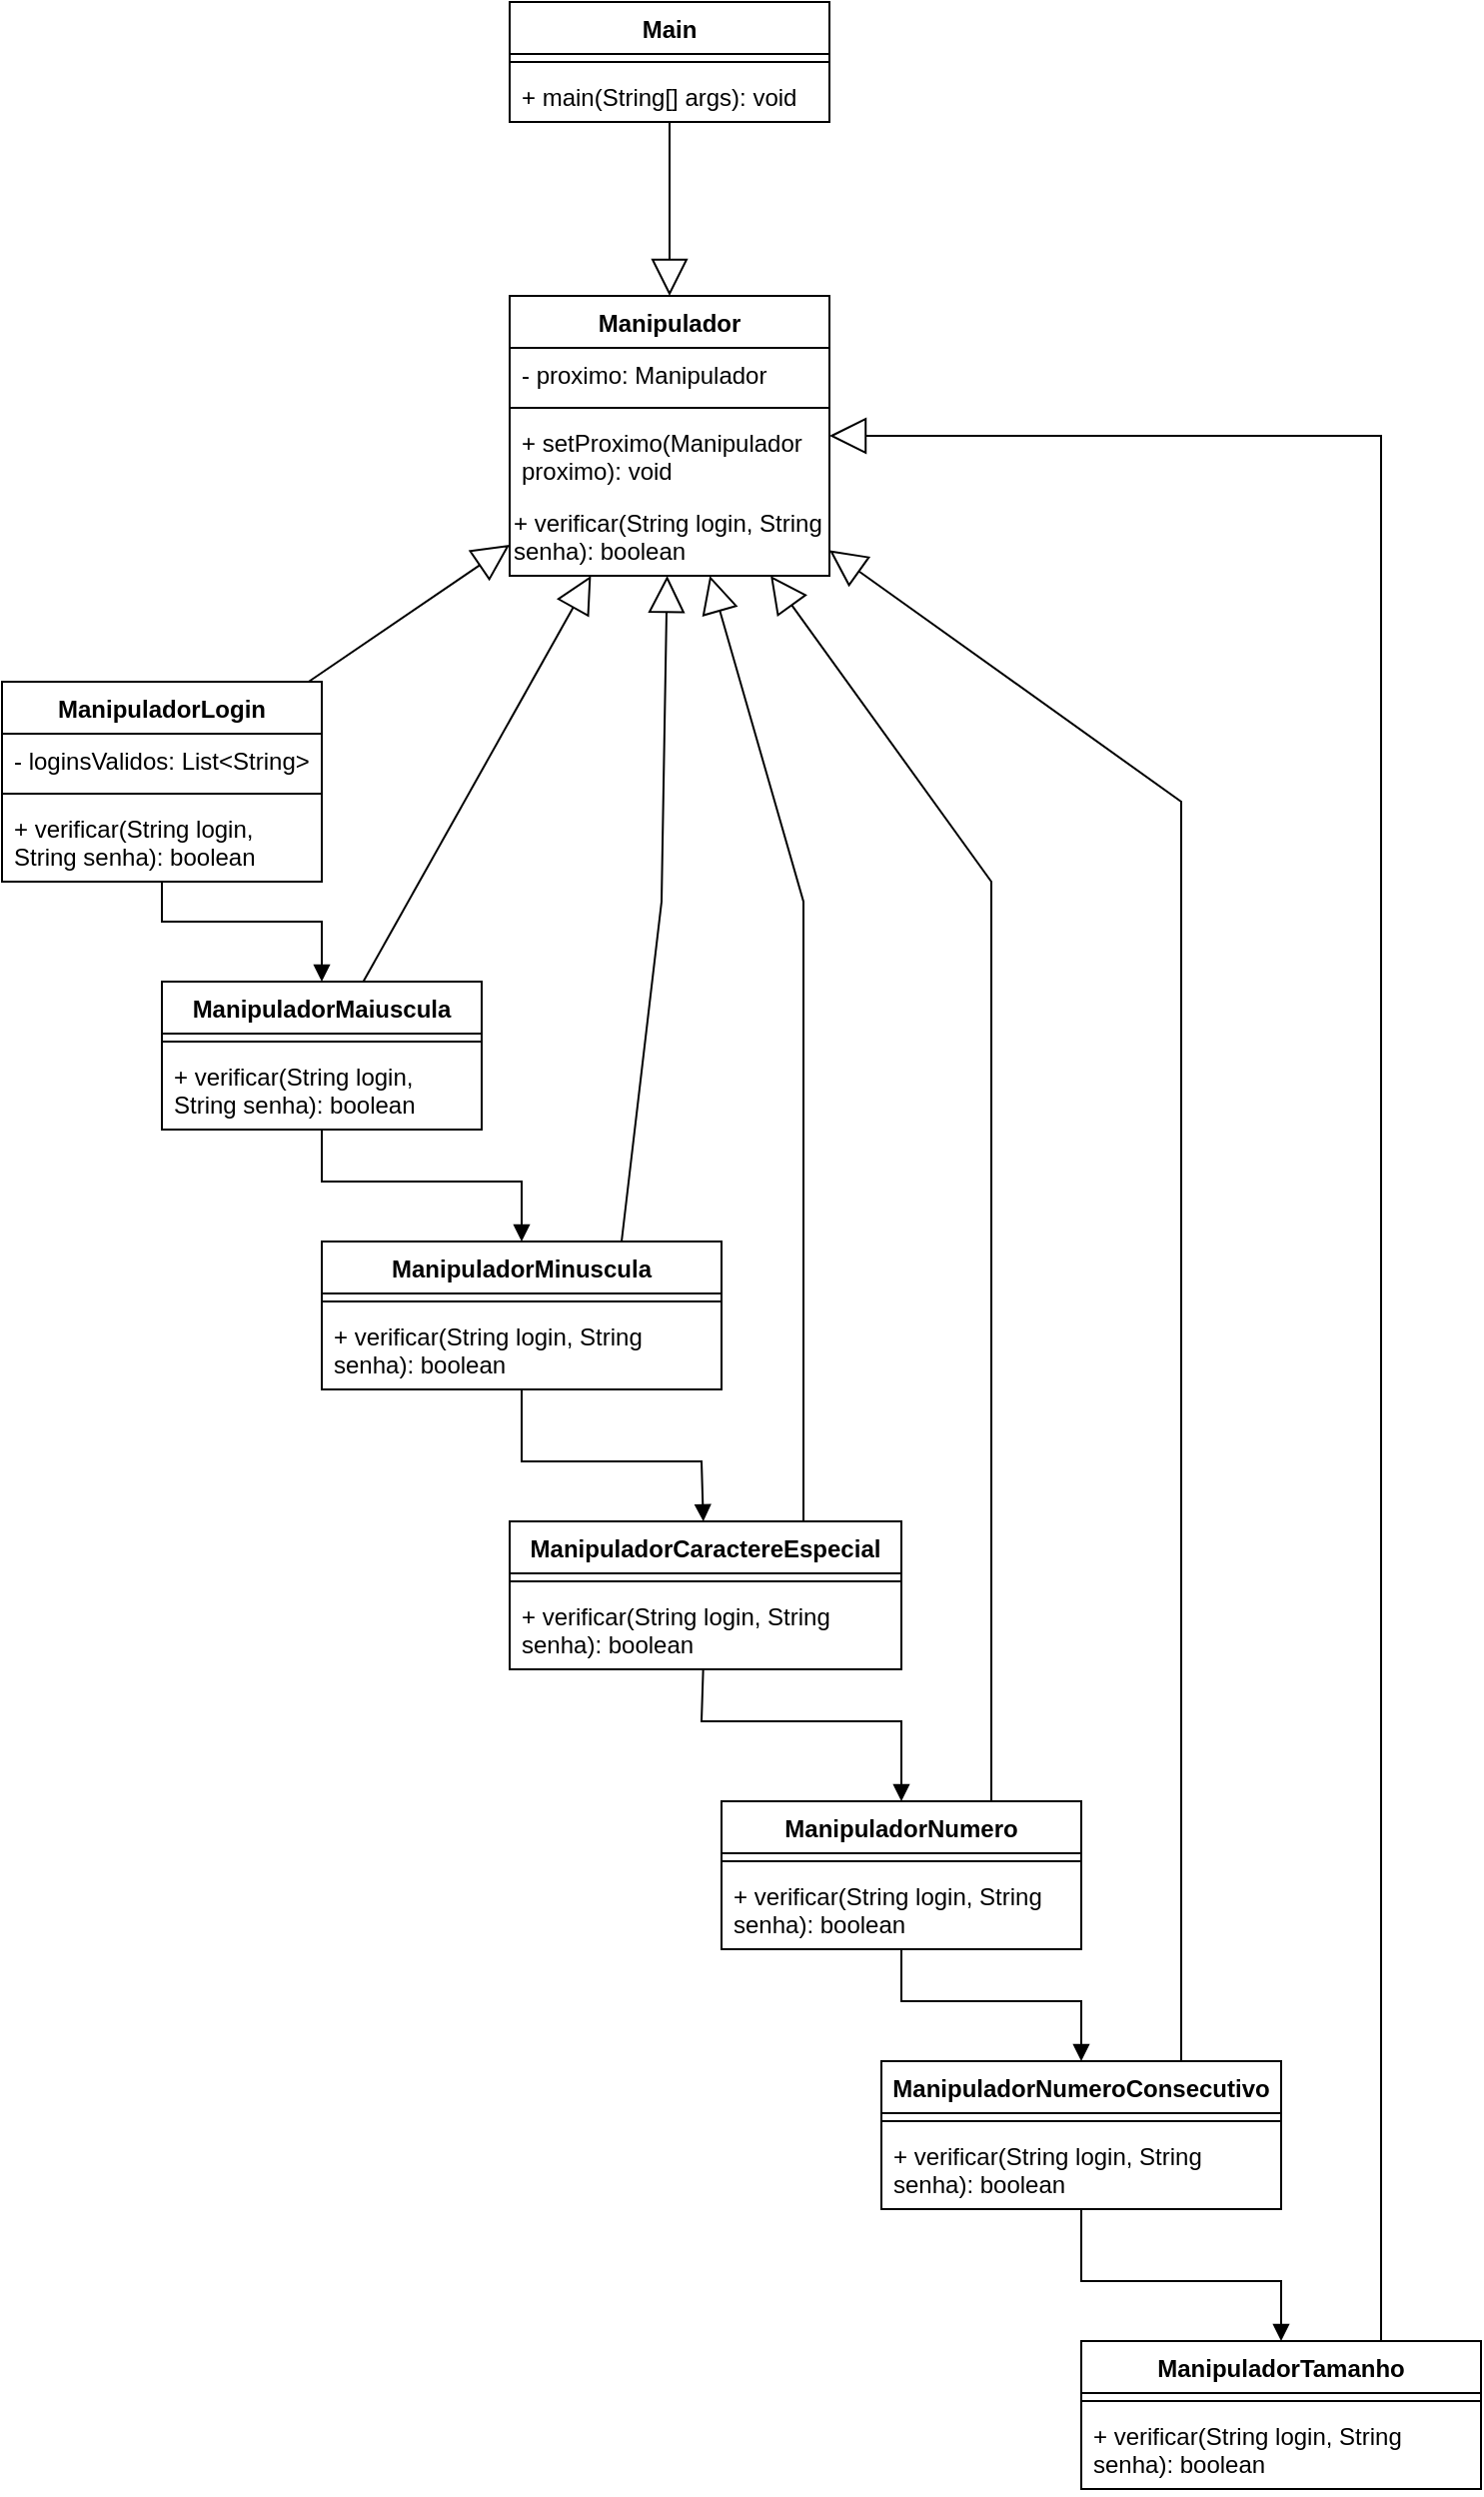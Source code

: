 <mxfile version="24.2.5" type="device">
  <diagram name="Página-1" id="qH0CEB1lJZBk8EV9EmJM">
    <mxGraphModel dx="1242" dy="535" grid="1" gridSize="10" guides="1" tooltips="1" connect="1" arrows="1" fold="1" page="1" pageScale="1" pageWidth="827" pageHeight="1169" math="0" shadow="0">
      <root>
        <mxCell id="0" />
        <mxCell id="1" parent="0" />
        <mxCell id="N2yYSC4OEmxXG6KfeuNP-5" value="Main                   " style="swimlane;fontStyle=1;align=center;verticalAlign=top;childLayout=stackLayout;horizontal=1;startSize=26;horizontalStack=0;resizeParent=1;resizeParentMax=0;resizeLast=0;collapsible=1;marginBottom=0;whiteSpace=wrap;html=1;" vertex="1" parent="1">
          <mxGeometry x="334" y="40" width="160" height="60" as="geometry" />
        </mxCell>
        <mxCell id="N2yYSC4OEmxXG6KfeuNP-7" value="" style="line;strokeWidth=1;fillColor=none;align=left;verticalAlign=middle;spacingTop=-1;spacingLeft=3;spacingRight=3;rotatable=0;labelPosition=right;points=[];portConstraint=eastwest;strokeColor=inherit;" vertex="1" parent="N2yYSC4OEmxXG6KfeuNP-5">
          <mxGeometry y="26" width="160" height="8" as="geometry" />
        </mxCell>
        <mxCell id="N2yYSC4OEmxXG6KfeuNP-8" value="&lt;span class=&quot;hljs-operator&quot;&gt;+&lt;/span&gt; main(String[] args): void&amp;nbsp;" style="text;strokeColor=none;fillColor=none;align=left;verticalAlign=top;spacingLeft=4;spacingRight=4;overflow=hidden;rotatable=0;points=[[0,0.5],[1,0.5]];portConstraint=eastwest;whiteSpace=wrap;html=1;" vertex="1" parent="N2yYSC4OEmxXG6KfeuNP-5">
          <mxGeometry y="34" width="160" height="26" as="geometry" />
        </mxCell>
        <mxCell id="N2yYSC4OEmxXG6KfeuNP-9" value="Manipulador               " style="swimlane;fontStyle=1;align=center;verticalAlign=top;childLayout=stackLayout;horizontal=1;startSize=26;horizontalStack=0;resizeParent=1;resizeParentMax=0;resizeLast=0;collapsible=1;marginBottom=0;whiteSpace=wrap;html=1;" vertex="1" parent="1">
          <mxGeometry x="334" y="187" width="160" height="140" as="geometry" />
        </mxCell>
        <mxCell id="N2yYSC4OEmxXG6KfeuNP-10" value="&lt;span class=&quot;hljs-operator&quot;&gt;-&lt;/span&gt; proximo: Manipulador&amp;nbsp;" style="text;strokeColor=none;fillColor=none;align=left;verticalAlign=top;spacingLeft=4;spacingRight=4;overflow=hidden;rotatable=0;points=[[0,0.5],[1,0.5]];portConstraint=eastwest;whiteSpace=wrap;html=1;" vertex="1" parent="N2yYSC4OEmxXG6KfeuNP-9">
          <mxGeometry y="26" width="160" height="26" as="geometry" />
        </mxCell>
        <mxCell id="N2yYSC4OEmxXG6KfeuNP-11" value="" style="line;strokeWidth=1;fillColor=none;align=left;verticalAlign=middle;spacingTop=-1;spacingLeft=3;spacingRight=3;rotatable=0;labelPosition=right;points=[];portConstraint=eastwest;strokeColor=inherit;" vertex="1" parent="N2yYSC4OEmxXG6KfeuNP-9">
          <mxGeometry y="52" width="160" height="8" as="geometry" />
        </mxCell>
        <mxCell id="N2yYSC4OEmxXG6KfeuNP-12" value="&lt;span class=&quot;hljs-operator&quot;&gt;+&lt;/span&gt; setProximo(Manipulador proximo): void" style="text;strokeColor=none;fillColor=none;align=left;verticalAlign=top;spacingLeft=4;spacingRight=4;overflow=hidden;rotatable=0;points=[[0,0.5],[1,0.5]];portConstraint=eastwest;whiteSpace=wrap;html=1;" vertex="1" parent="N2yYSC4OEmxXG6KfeuNP-9">
          <mxGeometry y="60" width="160" height="40" as="geometry" />
        </mxCell>
        <mxCell id="N2yYSC4OEmxXG6KfeuNP-13" value="&lt;span class=&quot;hljs-operator&quot;&gt;+&lt;/span&gt; verificar(String login, String senha): &lt;span class=&quot;hljs-type&quot;&gt;boolean&lt;/span&gt;" style="text;whiteSpace=wrap;html=1;" vertex="1" parent="N2yYSC4OEmxXG6KfeuNP-9">
          <mxGeometry y="100" width="160" height="40" as="geometry" />
        </mxCell>
        <mxCell id="N2yYSC4OEmxXG6KfeuNP-14" value="ManipuladorLogin              " style="swimlane;fontStyle=1;align=center;verticalAlign=top;childLayout=stackLayout;horizontal=1;startSize=26;horizontalStack=0;resizeParent=1;resizeParentMax=0;resizeLast=0;collapsible=1;marginBottom=0;whiteSpace=wrap;html=1;" vertex="1" parent="1">
          <mxGeometry x="80" y="380" width="160" height="100" as="geometry" />
        </mxCell>
        <mxCell id="N2yYSC4OEmxXG6KfeuNP-15" value="&lt;span class=&quot;hljs-operator&quot;&gt;-&lt;/span&gt; loginsValidos: List&lt;span class=&quot;hljs-operator&quot;&gt;&amp;lt;&lt;/span&gt;String&lt;span class=&quot;hljs-operator&quot;&gt;&amp;gt;&lt;/span&gt;" style="text;strokeColor=none;fillColor=none;align=left;verticalAlign=top;spacingLeft=4;spacingRight=4;overflow=hidden;rotatable=0;points=[[0,0.5],[1,0.5]];portConstraint=eastwest;whiteSpace=wrap;html=1;" vertex="1" parent="N2yYSC4OEmxXG6KfeuNP-14">
          <mxGeometry y="26" width="160" height="26" as="geometry" />
        </mxCell>
        <mxCell id="N2yYSC4OEmxXG6KfeuNP-16" value="" style="line;strokeWidth=1;fillColor=none;align=left;verticalAlign=middle;spacingTop=-1;spacingLeft=3;spacingRight=3;rotatable=0;labelPosition=right;points=[];portConstraint=eastwest;strokeColor=inherit;" vertex="1" parent="N2yYSC4OEmxXG6KfeuNP-14">
          <mxGeometry y="52" width="160" height="8" as="geometry" />
        </mxCell>
        <mxCell id="N2yYSC4OEmxXG6KfeuNP-17" value="&lt;span class=&quot;hljs-operator&quot;&gt;+&lt;/span&gt; verificar(String login, String senha): &lt;span class=&quot;hljs-type&quot;&gt;boolean&lt;/span&gt;" style="text;strokeColor=none;fillColor=none;align=left;verticalAlign=top;spacingLeft=4;spacingRight=4;overflow=hidden;rotatable=0;points=[[0,0.5],[1,0.5]];portConstraint=eastwest;whiteSpace=wrap;html=1;" vertex="1" parent="N2yYSC4OEmxXG6KfeuNP-14">
          <mxGeometry y="60" width="160" height="40" as="geometry" />
        </mxCell>
        <mxCell id="N2yYSC4OEmxXG6KfeuNP-18" value="ManipuladorMaiuscula" style="swimlane;fontStyle=1;align=center;verticalAlign=top;childLayout=stackLayout;horizontal=1;startSize=26;horizontalStack=0;resizeParent=1;resizeParentMax=0;resizeLast=0;collapsible=1;marginBottom=0;whiteSpace=wrap;html=1;" vertex="1" parent="1">
          <mxGeometry x="160" y="530" width="160" height="74" as="geometry" />
        </mxCell>
        <mxCell id="N2yYSC4OEmxXG6KfeuNP-20" value="" style="line;strokeWidth=1;fillColor=none;align=left;verticalAlign=middle;spacingTop=-1;spacingLeft=3;spacingRight=3;rotatable=0;labelPosition=right;points=[];portConstraint=eastwest;strokeColor=inherit;" vertex="1" parent="N2yYSC4OEmxXG6KfeuNP-18">
          <mxGeometry y="26" width="160" height="8" as="geometry" />
        </mxCell>
        <mxCell id="N2yYSC4OEmxXG6KfeuNP-21" value="&lt;span class=&quot;hljs-operator&quot;&gt;+&lt;/span&gt; verificar(String login, String senha): &lt;span class=&quot;hljs-type&quot;&gt;boolean&lt;/span&gt;" style="text;strokeColor=none;fillColor=none;align=left;verticalAlign=top;spacingLeft=4;spacingRight=4;overflow=hidden;rotatable=0;points=[[0,0.5],[1,0.5]];portConstraint=eastwest;whiteSpace=wrap;html=1;" vertex="1" parent="N2yYSC4OEmxXG6KfeuNP-18">
          <mxGeometry y="34" width="160" height="40" as="geometry" />
        </mxCell>
        <mxCell id="N2yYSC4OEmxXG6KfeuNP-25" value="ManipuladorCaractereEspecial           " style="swimlane;fontStyle=1;align=center;verticalAlign=top;childLayout=stackLayout;horizontal=1;startSize=26;horizontalStack=0;resizeParent=1;resizeParentMax=0;resizeLast=0;collapsible=1;marginBottom=0;whiteSpace=wrap;html=1;" vertex="1" parent="1">
          <mxGeometry x="334" y="800" width="196" height="74" as="geometry" />
        </mxCell>
        <mxCell id="N2yYSC4OEmxXG6KfeuNP-26" value="" style="line;strokeWidth=1;fillColor=none;align=left;verticalAlign=middle;spacingTop=-1;spacingLeft=3;spacingRight=3;rotatable=0;labelPosition=right;points=[];portConstraint=eastwest;strokeColor=inherit;" vertex="1" parent="N2yYSC4OEmxXG6KfeuNP-25">
          <mxGeometry y="26" width="196" height="8" as="geometry" />
        </mxCell>
        <mxCell id="N2yYSC4OEmxXG6KfeuNP-27" value="&lt;span class=&quot;hljs-operator&quot;&gt;+&lt;/span&gt; verificar(String login, String senha): &lt;span class=&quot;hljs-type&quot;&gt;boolean&lt;/span&gt;" style="text;strokeColor=none;fillColor=none;align=left;verticalAlign=top;spacingLeft=4;spacingRight=4;overflow=hidden;rotatable=0;points=[[0,0.5],[1,0.5]];portConstraint=eastwest;whiteSpace=wrap;html=1;" vertex="1" parent="N2yYSC4OEmxXG6KfeuNP-25">
          <mxGeometry y="34" width="196" height="40" as="geometry" />
        </mxCell>
        <mxCell id="N2yYSC4OEmxXG6KfeuNP-28" value="ManipuladorNumero           " style="swimlane;fontStyle=1;align=center;verticalAlign=top;childLayout=stackLayout;horizontal=1;startSize=26;horizontalStack=0;resizeParent=1;resizeParentMax=0;resizeLast=0;collapsible=1;marginBottom=0;whiteSpace=wrap;html=1;" vertex="1" parent="1">
          <mxGeometry x="440" y="940" width="180" height="74" as="geometry" />
        </mxCell>
        <mxCell id="N2yYSC4OEmxXG6KfeuNP-29" value="" style="line;strokeWidth=1;fillColor=none;align=left;verticalAlign=middle;spacingTop=-1;spacingLeft=3;spacingRight=3;rotatable=0;labelPosition=right;points=[];portConstraint=eastwest;strokeColor=inherit;" vertex="1" parent="N2yYSC4OEmxXG6KfeuNP-28">
          <mxGeometry y="26" width="180" height="8" as="geometry" />
        </mxCell>
        <mxCell id="N2yYSC4OEmxXG6KfeuNP-30" value="&lt;span class=&quot;hljs-operator&quot;&gt;+&lt;/span&gt; verificar(String login, String senha): &lt;span class=&quot;hljs-type&quot;&gt;boolean&lt;/span&gt;" style="text;strokeColor=none;fillColor=none;align=left;verticalAlign=top;spacingLeft=4;spacingRight=4;overflow=hidden;rotatable=0;points=[[0,0.5],[1,0.5]];portConstraint=eastwest;whiteSpace=wrap;html=1;" vertex="1" parent="N2yYSC4OEmxXG6KfeuNP-28">
          <mxGeometry y="34" width="180" height="40" as="geometry" />
        </mxCell>
        <mxCell id="N2yYSC4OEmxXG6KfeuNP-31" value="ManipuladorNumeroConsecutivo         " style="swimlane;fontStyle=1;align=center;verticalAlign=top;childLayout=stackLayout;horizontal=1;startSize=26;horizontalStack=0;resizeParent=1;resizeParentMax=0;resizeLast=0;collapsible=1;marginBottom=0;whiteSpace=wrap;html=1;" vertex="1" parent="1">
          <mxGeometry x="520" y="1070" width="200" height="74" as="geometry" />
        </mxCell>
        <mxCell id="N2yYSC4OEmxXG6KfeuNP-32" value="" style="line;strokeWidth=1;fillColor=none;align=left;verticalAlign=middle;spacingTop=-1;spacingLeft=3;spacingRight=3;rotatable=0;labelPosition=right;points=[];portConstraint=eastwest;strokeColor=inherit;" vertex="1" parent="N2yYSC4OEmxXG6KfeuNP-31">
          <mxGeometry y="26" width="200" height="8" as="geometry" />
        </mxCell>
        <mxCell id="N2yYSC4OEmxXG6KfeuNP-33" value="&lt;span class=&quot;hljs-operator&quot;&gt;+&lt;/span&gt; verificar(String login, String senha): &lt;span class=&quot;hljs-type&quot;&gt;boolean&lt;/span&gt;" style="text;strokeColor=none;fillColor=none;align=left;verticalAlign=top;spacingLeft=4;spacingRight=4;overflow=hidden;rotatable=0;points=[[0,0.5],[1,0.5]];portConstraint=eastwest;whiteSpace=wrap;html=1;" vertex="1" parent="N2yYSC4OEmxXG6KfeuNP-31">
          <mxGeometry y="34" width="200" height="40" as="geometry" />
        </mxCell>
        <mxCell id="N2yYSC4OEmxXG6KfeuNP-34" value="ManipuladorTamanho                      " style="swimlane;fontStyle=1;align=center;verticalAlign=top;childLayout=stackLayout;horizontal=1;startSize=26;horizontalStack=0;resizeParent=1;resizeParentMax=0;resizeLast=0;collapsible=1;marginBottom=0;whiteSpace=wrap;html=1;" vertex="1" parent="1">
          <mxGeometry x="620" y="1210" width="200" height="74" as="geometry" />
        </mxCell>
        <mxCell id="N2yYSC4OEmxXG6KfeuNP-35" value="" style="line;strokeWidth=1;fillColor=none;align=left;verticalAlign=middle;spacingTop=-1;spacingLeft=3;spacingRight=3;rotatable=0;labelPosition=right;points=[];portConstraint=eastwest;strokeColor=inherit;" vertex="1" parent="N2yYSC4OEmxXG6KfeuNP-34">
          <mxGeometry y="26" width="200" height="8" as="geometry" />
        </mxCell>
        <mxCell id="N2yYSC4OEmxXG6KfeuNP-36" value="&lt;span class=&quot;hljs-operator&quot;&gt;+&lt;/span&gt; verificar(String login, String senha): &lt;span class=&quot;hljs-type&quot;&gt;boolean&lt;/span&gt;" style="text;strokeColor=none;fillColor=none;align=left;verticalAlign=top;spacingLeft=4;spacingRight=4;overflow=hidden;rotatable=0;points=[[0,0.5],[1,0.5]];portConstraint=eastwest;whiteSpace=wrap;html=1;" vertex="1" parent="N2yYSC4OEmxXG6KfeuNP-34">
          <mxGeometry y="34" width="200" height="40" as="geometry" />
        </mxCell>
        <mxCell id="N2yYSC4OEmxXG6KfeuNP-22" value="ManipuladorMinuscula           " style="swimlane;fontStyle=1;align=center;verticalAlign=top;childLayout=stackLayout;horizontal=1;startSize=26;horizontalStack=0;resizeParent=1;resizeParentMax=0;resizeLast=0;collapsible=1;marginBottom=0;whiteSpace=wrap;html=1;" vertex="1" parent="1">
          <mxGeometry x="240" y="660" width="200" height="74" as="geometry" />
        </mxCell>
        <mxCell id="N2yYSC4OEmxXG6KfeuNP-23" value="" style="line;strokeWidth=1;fillColor=none;align=left;verticalAlign=middle;spacingTop=-1;spacingLeft=3;spacingRight=3;rotatable=0;labelPosition=right;points=[];portConstraint=eastwest;strokeColor=inherit;" vertex="1" parent="N2yYSC4OEmxXG6KfeuNP-22">
          <mxGeometry y="26" width="200" height="8" as="geometry" />
        </mxCell>
        <mxCell id="N2yYSC4OEmxXG6KfeuNP-24" value="&lt;span class=&quot;hljs-operator&quot;&gt;+&lt;/span&gt; verificar(String login, String senha): &lt;span class=&quot;hljs-type&quot;&gt;boolean&lt;/span&gt;" style="text;strokeColor=none;fillColor=none;align=left;verticalAlign=top;spacingLeft=4;spacingRight=4;overflow=hidden;rotatable=0;points=[[0,0.5],[1,0.5]];portConstraint=eastwest;whiteSpace=wrap;html=1;" vertex="1" parent="N2yYSC4OEmxXG6KfeuNP-22">
          <mxGeometry y="34" width="200" height="40" as="geometry" />
        </mxCell>
        <mxCell id="N2yYSC4OEmxXG6KfeuNP-37" value="" style="endArrow=block;endSize=16;endFill=0;html=1;rounded=0;" edge="1" parent="1" source="N2yYSC4OEmxXG6KfeuNP-5" target="N2yYSC4OEmxXG6KfeuNP-9">
          <mxGeometry width="160" relative="1" as="geometry">
            <mxPoint x="330" y="120" as="sourcePoint" />
            <mxPoint x="490" y="120" as="targetPoint" />
          </mxGeometry>
        </mxCell>
        <mxCell id="N2yYSC4OEmxXG6KfeuNP-38" value="" style="endArrow=block;endSize=16;endFill=0;html=1;rounded=0;" edge="1" parent="1" source="N2yYSC4OEmxXG6KfeuNP-14" target="N2yYSC4OEmxXG6KfeuNP-9">
          <mxGeometry width="160" relative="1" as="geometry">
            <mxPoint x="424" y="110" as="sourcePoint" />
            <mxPoint x="424" y="197" as="targetPoint" />
          </mxGeometry>
        </mxCell>
        <mxCell id="N2yYSC4OEmxXG6KfeuNP-39" value="" style="endArrow=block;endSize=16;endFill=0;html=1;rounded=0;" edge="1" parent="1" source="N2yYSC4OEmxXG6KfeuNP-18" target="N2yYSC4OEmxXG6KfeuNP-9">
          <mxGeometry width="160" relative="1" as="geometry">
            <mxPoint x="243" y="390" as="sourcePoint" />
            <mxPoint x="344" y="321" as="targetPoint" />
          </mxGeometry>
        </mxCell>
        <mxCell id="N2yYSC4OEmxXG6KfeuNP-40" value="" style="endArrow=block;endSize=16;endFill=0;html=1;rounded=0;exitX=0.75;exitY=0;exitDx=0;exitDy=0;" edge="1" parent="1" source="N2yYSC4OEmxXG6KfeuNP-22" target="N2yYSC4OEmxXG6KfeuNP-9">
          <mxGeometry width="160" relative="1" as="geometry">
            <mxPoint x="271" y="540" as="sourcePoint" />
            <mxPoint x="385" y="337" as="targetPoint" />
            <Array as="points">
              <mxPoint x="410" y="490" />
            </Array>
          </mxGeometry>
        </mxCell>
        <mxCell id="N2yYSC4OEmxXG6KfeuNP-41" value="" style="endArrow=block;endSize=16;endFill=0;html=1;rounded=0;exitX=0.75;exitY=0;exitDx=0;exitDy=0;" edge="1" parent="1" source="N2yYSC4OEmxXG6KfeuNP-25" target="N2yYSC4OEmxXG6KfeuNP-9">
          <mxGeometry width="160" relative="1" as="geometry">
            <mxPoint x="356" y="670" as="sourcePoint" />
            <mxPoint x="412" y="337" as="targetPoint" />
            <Array as="points">
              <mxPoint x="481" y="490" />
            </Array>
          </mxGeometry>
        </mxCell>
        <mxCell id="N2yYSC4OEmxXG6KfeuNP-42" value="" style="endArrow=block;endSize=16;endFill=0;html=1;rounded=0;exitX=0.75;exitY=0;exitDx=0;exitDy=0;" edge="1" parent="1" source="N2yYSC4OEmxXG6KfeuNP-28" target="N2yYSC4OEmxXG6KfeuNP-9">
          <mxGeometry width="160" relative="1" as="geometry">
            <mxPoint x="441" y="810" as="sourcePoint" />
            <mxPoint x="426" y="337" as="targetPoint" />
            <Array as="points">
              <mxPoint x="575" y="480" />
            </Array>
          </mxGeometry>
        </mxCell>
        <mxCell id="N2yYSC4OEmxXG6KfeuNP-43" value="" style="endArrow=block;endSize=16;endFill=0;html=1;rounded=0;exitX=0.75;exitY=0;exitDx=0;exitDy=0;" edge="1" parent="1" source="N2yYSC4OEmxXG6KfeuNP-31" target="N2yYSC4OEmxXG6KfeuNP-9">
          <mxGeometry width="160" relative="1" as="geometry">
            <mxPoint x="534" y="950" as="sourcePoint" />
            <mxPoint x="435" y="337" as="targetPoint" />
            <Array as="points">
              <mxPoint x="670" y="440" />
            </Array>
          </mxGeometry>
        </mxCell>
        <mxCell id="N2yYSC4OEmxXG6KfeuNP-44" value="" style="endArrow=block;endSize=16;endFill=0;html=1;rounded=0;exitX=0.75;exitY=0;exitDx=0;exitDy=0;" edge="1" parent="1" source="N2yYSC4OEmxXG6KfeuNP-34" target="N2yYSC4OEmxXG6KfeuNP-9">
          <mxGeometry width="160" relative="1" as="geometry">
            <mxPoint x="621" y="1080" as="sourcePoint" />
            <mxPoint x="441" y="337" as="targetPoint" />
            <Array as="points">
              <mxPoint x="770" y="257" />
            </Array>
          </mxGeometry>
        </mxCell>
        <mxCell id="N2yYSC4OEmxXG6KfeuNP-45" value="" style="html=1;verticalAlign=bottom;endArrow=block;curved=0;rounded=0;" edge="1" parent="1" source="N2yYSC4OEmxXG6KfeuNP-14" target="N2yYSC4OEmxXG6KfeuNP-18">
          <mxGeometry width="80" relative="1" as="geometry">
            <mxPoint x="370" y="510" as="sourcePoint" />
            <mxPoint x="450" y="510" as="targetPoint" />
            <Array as="points">
              <mxPoint x="160" y="500" />
              <mxPoint x="240" y="500" />
            </Array>
          </mxGeometry>
        </mxCell>
        <mxCell id="N2yYSC4OEmxXG6KfeuNP-46" value="" style="html=1;verticalAlign=bottom;endArrow=block;curved=0;rounded=0;" edge="1" parent="1" source="N2yYSC4OEmxXG6KfeuNP-18" target="N2yYSC4OEmxXG6KfeuNP-22">
          <mxGeometry width="80" relative="1" as="geometry">
            <mxPoint x="199" y="490" as="sourcePoint" />
            <mxPoint x="228" y="540" as="targetPoint" />
            <Array as="points">
              <mxPoint x="240" y="630" />
              <mxPoint x="340" y="630" />
            </Array>
          </mxGeometry>
        </mxCell>
        <mxCell id="N2yYSC4OEmxXG6KfeuNP-47" value="" style="html=1;verticalAlign=bottom;endArrow=block;curved=0;rounded=0;" edge="1" parent="1" source="N2yYSC4OEmxXG6KfeuNP-22" target="N2yYSC4OEmxXG6KfeuNP-25">
          <mxGeometry width="80" relative="1" as="geometry">
            <mxPoint x="278" y="614" as="sourcePoint" />
            <mxPoint x="322" y="670" as="targetPoint" />
            <Array as="points">
              <mxPoint x="340" y="770" />
              <mxPoint x="430" y="770" />
            </Array>
          </mxGeometry>
        </mxCell>
        <mxCell id="N2yYSC4OEmxXG6KfeuNP-48" value="" style="html=1;verticalAlign=bottom;endArrow=block;curved=0;rounded=0;" edge="1" parent="1" source="N2yYSC4OEmxXG6KfeuNP-28" target="N2yYSC4OEmxXG6KfeuNP-31">
          <mxGeometry width="80" relative="1" as="geometry">
            <mxPoint x="374" y="744" as="sourcePoint" />
            <mxPoint x="418" y="810" as="targetPoint" />
            <Array as="points">
              <mxPoint x="530" y="1040" />
              <mxPoint x="620" y="1040" />
            </Array>
          </mxGeometry>
        </mxCell>
        <mxCell id="N2yYSC4OEmxXG6KfeuNP-49" value="" style="html=1;verticalAlign=bottom;endArrow=block;curved=0;rounded=0;" edge="1" parent="1" source="N2yYSC4OEmxXG6KfeuNP-31" target="N2yYSC4OEmxXG6KfeuNP-34">
          <mxGeometry width="80" relative="1" as="geometry">
            <mxPoint x="566" y="1024" as="sourcePoint" />
            <mxPoint x="604" y="1080" as="targetPoint" />
            <Array as="points">
              <mxPoint x="620" y="1180" />
              <mxPoint x="720" y="1180" />
            </Array>
          </mxGeometry>
        </mxCell>
        <mxCell id="N2yYSC4OEmxXG6KfeuNP-50" value="" style="html=1;verticalAlign=bottom;endArrow=block;curved=0;rounded=0;" edge="1" parent="1" source="N2yYSC4OEmxXG6KfeuNP-25" target="N2yYSC4OEmxXG6KfeuNP-28">
          <mxGeometry width="80" relative="1" as="geometry">
            <mxPoint x="350" y="744" as="sourcePoint" />
            <mxPoint x="441" y="810" as="targetPoint" />
            <Array as="points">
              <mxPoint x="430" y="900" />
              <mxPoint x="530" y="900" />
            </Array>
          </mxGeometry>
        </mxCell>
      </root>
    </mxGraphModel>
  </diagram>
</mxfile>

